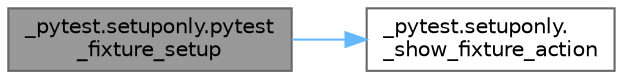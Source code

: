 digraph "_pytest.setuponly.pytest_fixture_setup"
{
 // LATEX_PDF_SIZE
  bgcolor="transparent";
  edge [fontname=Helvetica,fontsize=10,labelfontname=Helvetica,labelfontsize=10];
  node [fontname=Helvetica,fontsize=10,shape=box,height=0.2,width=0.4];
  rankdir="LR";
  Node1 [id="Node000001",label="_pytest.setuponly.pytest\l_fixture_setup",height=0.2,width=0.4,color="gray40", fillcolor="grey60", style="filled", fontcolor="black",tooltip=" "];
  Node1 -> Node2 [id="edge1_Node000001_Node000002",color="steelblue1",style="solid",tooltip=" "];
  Node2 [id="Node000002",label="_pytest.setuponly.\l_show_fixture_action",height=0.2,width=0.4,color="grey40", fillcolor="white", style="filled",URL="$namespace__pytest_1_1setuponly.html#a0b4b7a195d5b85a74cb43b974c2483e2",tooltip=" "];
}
